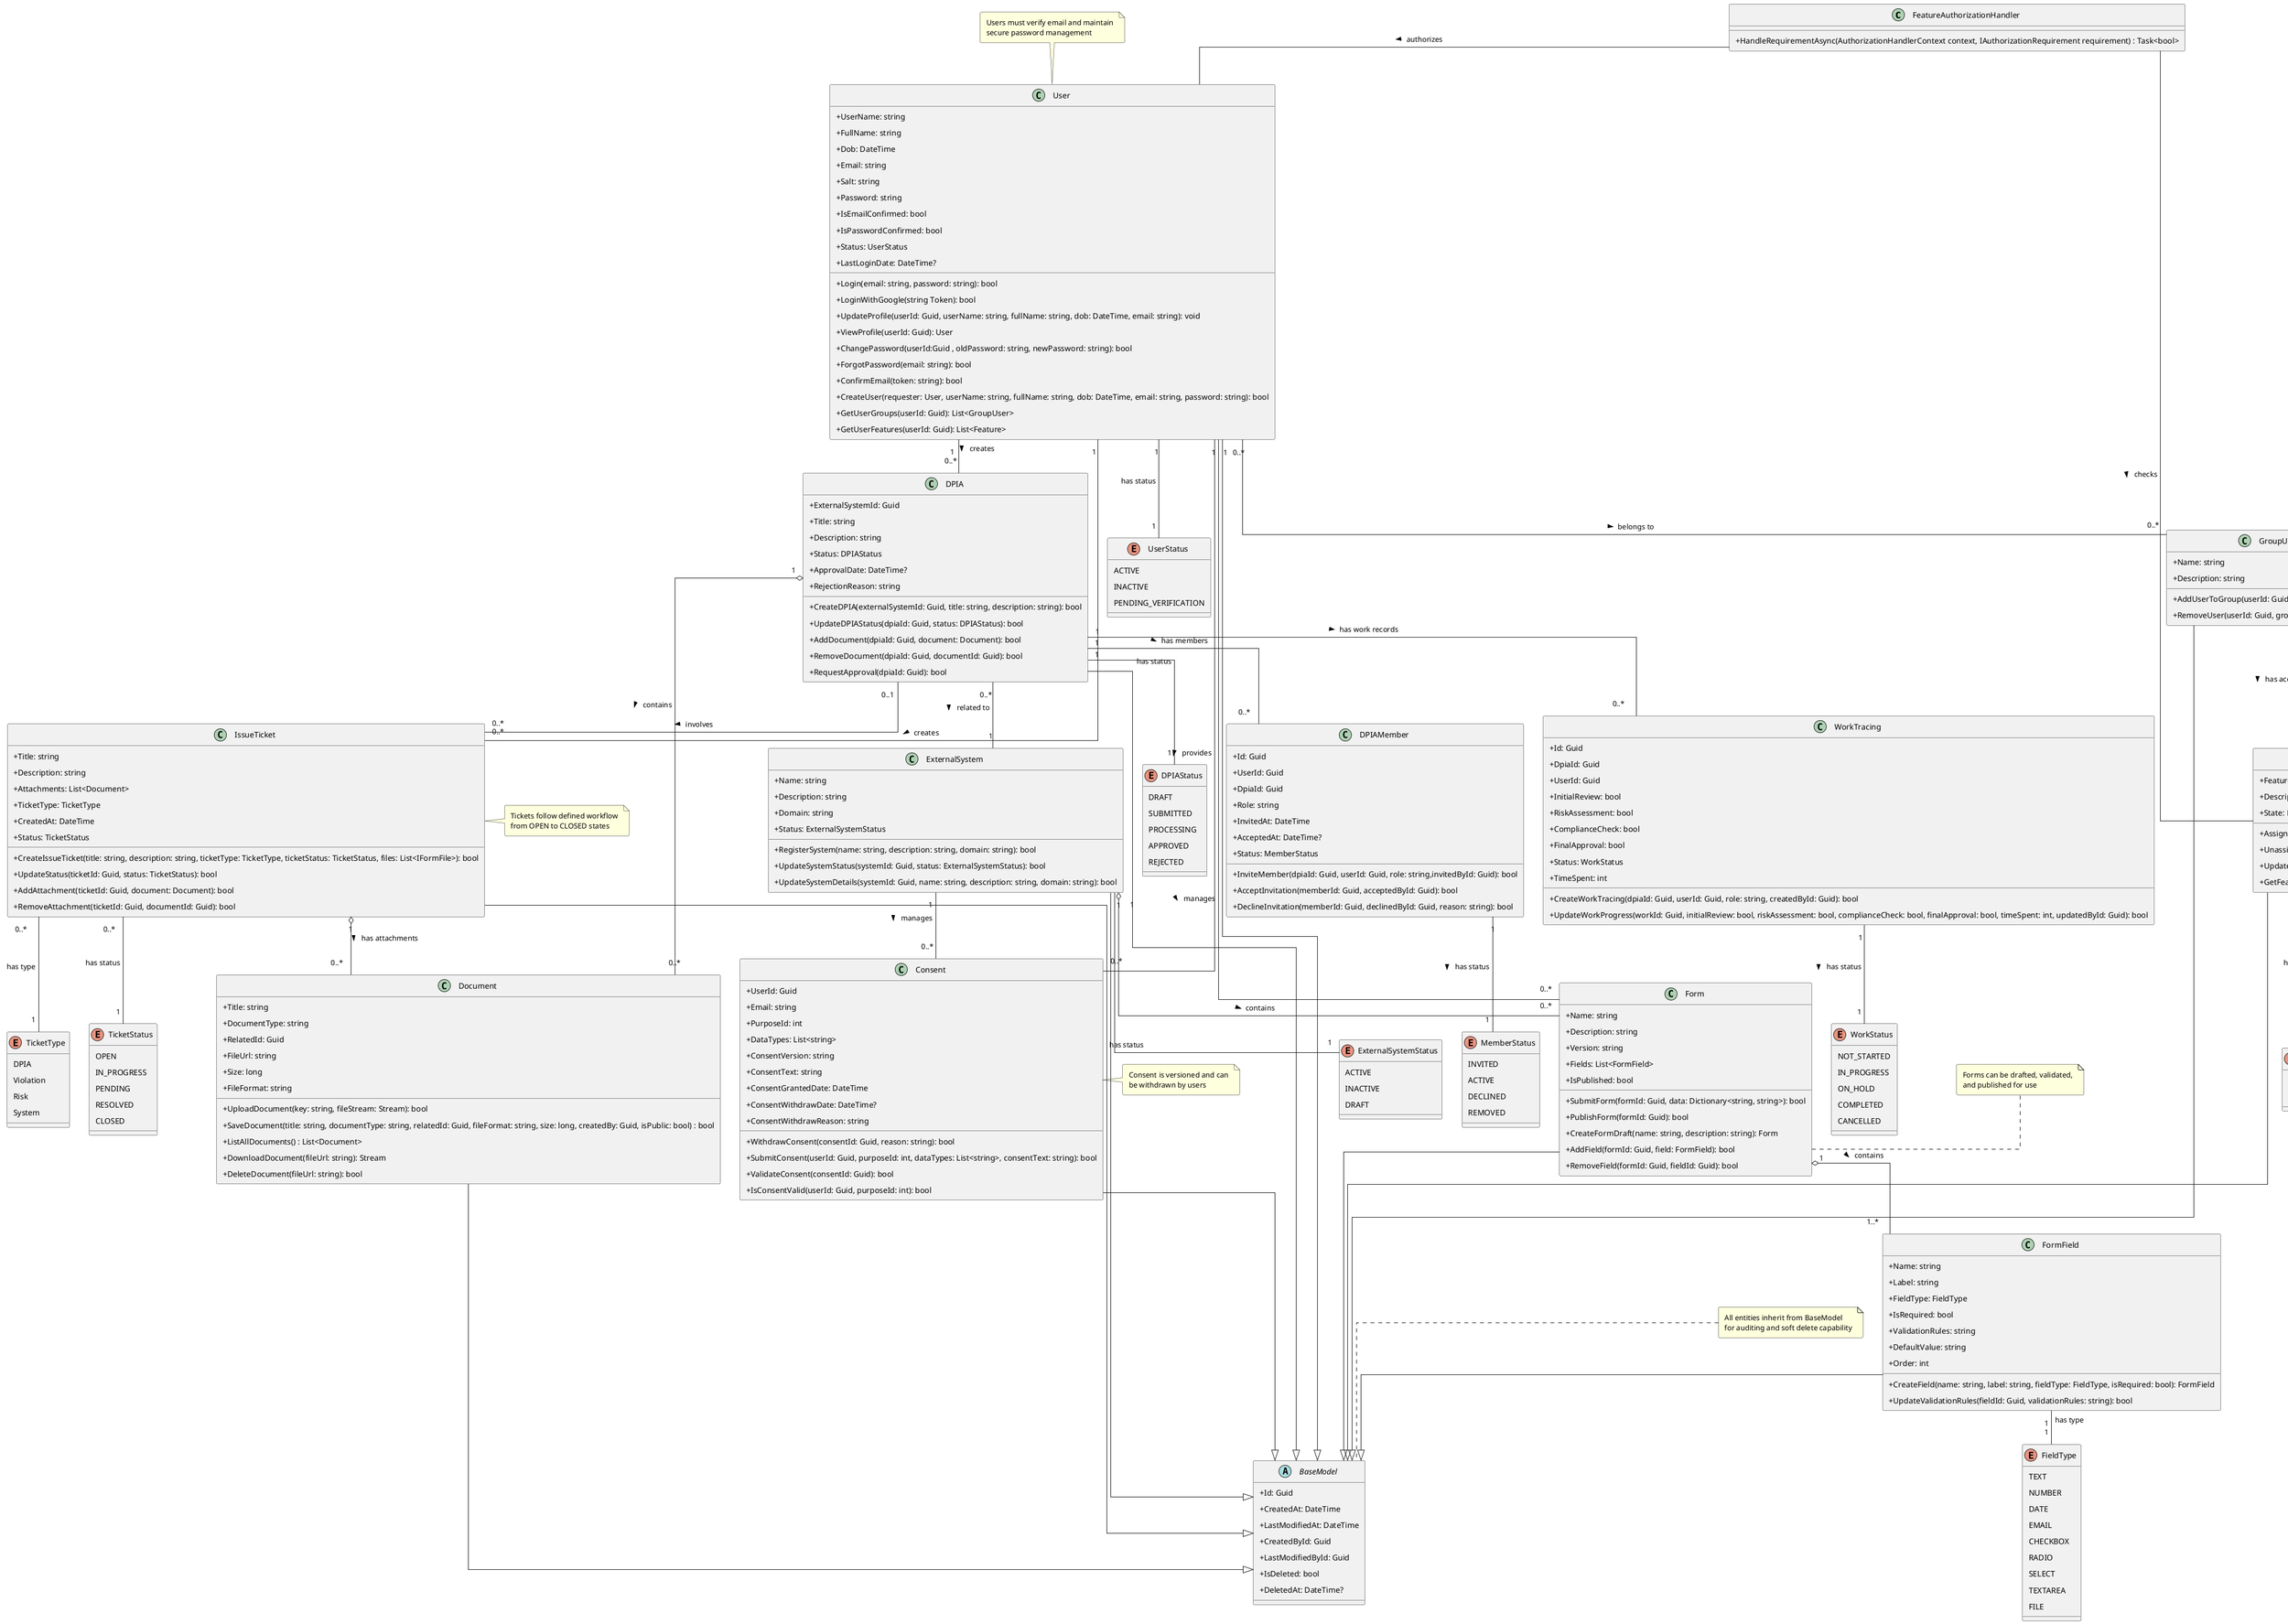 @startuml
skinparam classAttributeIconSize 0
skinparam roundcorner 5
skinparam linetype ortho
skinparam shadowing false
skinparam handwritten false
skinparam padding 5
skinparam backgroundColor white


class FeatureAuthorizationHandler {
    + HandleRequirementAsync(AuthorizationHandlerContext context, IAuthorizationRequirement requirement) : Task<bool>
}



' Base abstract class with clearer attributes
abstract class BaseModel {
    + Id: Guid
    + CreatedAt: DateTime
    + LastModifiedAt: DateTime
    + CreatedById: Guid
    + LastModifiedById: Guid
    + IsDeleted: bool
    + DeletedAt: DateTime?
}

class User {
    + UserName: string
    + FullName: string
    + Dob: DateTime
    + Email: string
    + Salt: string
    + Password: string
    + IsEmailConfirmed: bool
    + IsPasswordConfirmed: bool
    + Status: UserStatus
    + LastLoginDate: DateTime?
    + Login(email: string, password: string): bool
    + LoginWithGoogle(string Token): bool
    + UpdateProfile(userId: Guid, userName: string, fullName: string, dob: DateTime, email: string): void
    + ViewProfile(userId: Guid): User
    + ChangePassword(userId:Guid , oldPassword: string, newPassword: string): bool
    + ForgotPassword(email: string): bool
    + ConfirmEmail(token: string): bool
    + CreateUser(requester: User, userName: string, fullName: string, dob: DateTime, email: string, password: string): bool
    + GetUserGroups(userId: Guid): List<GroupUser>
    + GetUserFeatures(userId: Guid): List<Feature>
}

enum UserStatus {
    ACTIVE
    INACTIVE
    PENDING_VERIFICATION
}

class GroupUser {
    + Name: string
    + Description: string
    + AddUserToGroup(userId: Guid, groupId: Guid): bool
    + RemoveUser(userId: Guid, groupId: Guid): bool

}

class Feature {
    + FeatureName: string
    + Description: string
    + State: FeatureState
    + AssignFeatureToGroup(groupId: Guid, featureId: Guid): bool
    + UnassignFeatureFromGroup(groupId: Guid, featureId: Guid): bool
    + UpdateState(featureId: Guid, state: FeatureState): bool
    + GetFeatureGroups(featureId: Guid): List<GroupUser>
}

enum FeatureState {
    ENABLED
    DISABLED
}

' Issue tracking
class IssueTicket {
    + Title: string
    + Description: string
    + Attachments: List<Document>
    + TicketType: TicketType
    + CreatedAt: DateTime
    + Status: TicketStatus
    + CreateIssueTicket(title: string, description: string, ticketType: TicketType, ticketStatus: TicketStatus, files: List<IFormFile>): bool
    + UpdateStatus(ticketId: Guid, status: TicketStatus): bool
    + AddAttachment(ticketId: Guid, document: Document): bool
    + RemoveAttachment(ticketId: Guid, documentId: Guid): bool
}

enum TicketStatus {
    OPEN
    IN_PROGRESS
    PENDING
    RESOLVED
    CLOSED
}

enum TicketType {
    DPIA
    Violation
    Risk
    System
}

class Document {
    + Title: string
    + DocumentType: string
    + RelatedId: Guid
    + FileUrl: string
    + Size: long
    + FileFormat: string
    + UploadDocument(key: string, fileStream: Stream): bool
    + SaveDocument(title: string, documentType: string, relatedId: Guid, fileFormat: string, size: long, createdBy: Guid, isPublic: bool) : bool 
    + ListAllDocuments() : List<Document>
    + DownloadDocument(fileUrl: string): Stream
    + DeleteDocument(fileUrl: string): bool
}

class DPIA {
    + ExternalSystemId: Guid
    + Title: string
    + Description: string
    + Status: DPIAStatus
    + ApprovalDate: DateTime?
    + RejectionReason: string
    + CreateDPIA(externalSystemId: Guid, title: string, description: string): bool
    + UpdateDPIAStatus(dpiaId: Guid, status: DPIAStatus): bool
    + AddDocument(dpiaId: Guid, document: Document): bool
    + RemoveDocument(dpiaId: Guid, documentId: Guid): bool
    + RequestApproval(dpiaId: Guid): bool
}

enum DPIAStatus {
    DRAFT
    SUBMITTED
    PROCESSING
    APPROVED
    REJECTED
}
class DPIAMember {
    + Id: Guid
    + UserId: Guid
    + DpiaId: Guid
    + Role: string
    + InvitedAt: DateTime
    + AcceptedAt: DateTime?
    + Status: MemberStatus
    + InviteMember(dpiaId: Guid, userId: Guid, role: string,invitedById: Guid): bool
    + AcceptInvitation(memberId: Guid, acceptedById: Guid): bool
    + DeclineInvitation(memberId: Guid, declinedById: Guid, reason: string): bool
}

enum MemberStatus {
    INVITED
    ACTIVE
    DECLINED
    REMOVED
}

class WorkTracing {
    + Id: Guid
    + DpiaId: Guid
    + UserId: Guid
    + InitialReview: bool
    + RiskAssessment: bool
    + ComplianceCheck: bool
    + FinalApproval: bool
    + Status: WorkStatus
    + TimeSpent: int
    + CreateWorkTracing(dpiaId: Guid, userId: Guid, role: string, createdById: Guid): bool
    + UpdateWorkProgress(workId: Guid, initialReview: bool, riskAssessment: bool, complianceCheck: bool, finalApproval: bool, timeSpent: int, updatedById: Guid): bool
}

enum WorkStatus {
    NOT_STARTED
    IN_PROGRESS
    ON_HOLD
    COMPLETED
    CANCELLED
}
' External systems
class ExternalSystem {
    + Name: string
    + Description: string
    + Domain: string
    + Status: ExternalSystemStatus
    + RegisterSystem(name: string, description: string, domain: string): bool
    + UpdateSystemStatus(systemId: Guid, status: ExternalSystemStatus): bool
    + UpdateSystemDetails(systemId: Guid, name: string, description: string, domain: string): bool
}

enum ExternalSystemStatus {
    ACTIVE
    INACTIVE
    DRAFT
}

' Consent management
class Consent {
    + UserId: Guid
    + Email: string
    + PurposeId: int
    + DataTypes: List<string>
    + ConsentVersion: string
    + ConsentText: string
    + ConsentGrantedDate: DateTime
    + ConsentWithdrawDate: DateTime?
    + ConsentWithdrawReason: string
    + WithdrawConsent(consentId: Guid, reason: string): bool
    + SubmitConsent(userId: Guid, purposeId: int, dataTypes: List<string>, consentText: string): bool
    + ValidateConsent(consentId: Guid): bool
    + IsConsentValid(userId: Guid, purposeId: int): bool
}

' Forms
class Form {
    + Name: string
    + Description: string
    + Version: string
    + Fields: List<FormField>
    + IsPublished: bool
    + SubmitForm(formId: Guid, data: Dictionary<string, string>): bool
    + PublishForm(formId: Guid): bool
    + CreateFormDraft(name: string, description: string): Form
    + AddField(formId: Guid, field: FormField): bool
    + RemoveField(formId: Guid, fieldId: Guid): bool
}

class FormField {
    + Name: string
    + Label: string
    + FieldType: FieldType
    + IsRequired: bool
    + ValidationRules: string
    + DefaultValue: string
    + Order: int
    + CreateField(name: string, label: string, fieldType: FieldType, isRequired: bool): FormField
    + UpdateValidationRules(fieldId: Guid, validationRules: string): bool
}

enum FieldType {
    TEXT
    NUMBER
    DATE
    EMAIL
    CHECKBOX
    RADIO
    SELECT
    TEXTAREA
    FILE
}

' Inheritance relationships
User --|> BaseModel
GroupUser --|> BaseModel
Feature --|> BaseModel
IssueTicket --|> BaseModel
Document --|> BaseModel
DPIA --|> BaseModel
ExternalSystem --|> BaseModel
Consent --|> BaseModel
Form --|> BaseModel
FormField --|> BaseModel

' User management relationships
User "1" -- "1" UserStatus: has status
User "0..*" -- "0..*" GroupUser: belongs to >

' Authorization relationships
FeatureAuthorizationHandler -- User: authorizes >
FeatureAuthorizationHandler -- Feature: checks >

' Feature relationships
GroupUser "0..*" -- "0..*" Feature: has access to >
Feature "1" -- "1" FeatureState: has state

' Issue tracking relationships
User "1" -- "0..*" IssueTicket: creates >
IssueTicket "0..*" -- "1" TicketStatus: has status
IssueTicket "0..*" -- "1" TicketType: has type
IssueTicket "1" o-- "0..*" Document: has attachments >

' DPIA relationships
User "1" -- "0..*" DPIA: creates >
DPIA "1" -- "1" DPIAStatus: has status
DPIA "1" o-- "0..*" Document: contains >
DPIA "0..*" -- "1" ExternalSystem: related to >
DPIA "0..1" -- "0..*" IssueTicket: involves >
DPIA "1" -- "0..*" DPIAMember: has members >
DPIA "1" -- "0..*" WorkTracing: has work records >
WorkTracing "1" -- "1" WorkStatus : has status >
DPIAMember "1" -- "1" MemberStatus : has status >
' External system relationships
ExternalSystem "1" -- "1" ExternalSystemStatus: has status
ExternalSystem "1" o-- "0..*" Form: contains >
ExternalSystem "1" -- "0..*" Consent: manages >

' Form relationships
User "1" -- "0..*" Form: manages >
Form "1" o-- "1..*" FormField: contains >
FormField "1" -- "1" FieldType: has type

' Consent relationships
User "1" -- "0..*" Consent: provides >

note top of BaseModel
    All entities inherit from BaseModel
    for auditing and soft delete capability
end note

note top of User
    Users must verify email and maintain
    secure password management
end note

note right of GroupUser
    Groups control feature access
    for role-based permissions
end note

note right of IssueTicket
    Tickets follow defined workflow
    from OPEN to CLOSED states
end note

note right of Consent
    Consent is versioned and can
    be withdrawn by users
end note

note right of Form
    Forms can be drafted, validated,
    and published for use
end note

@enduml
